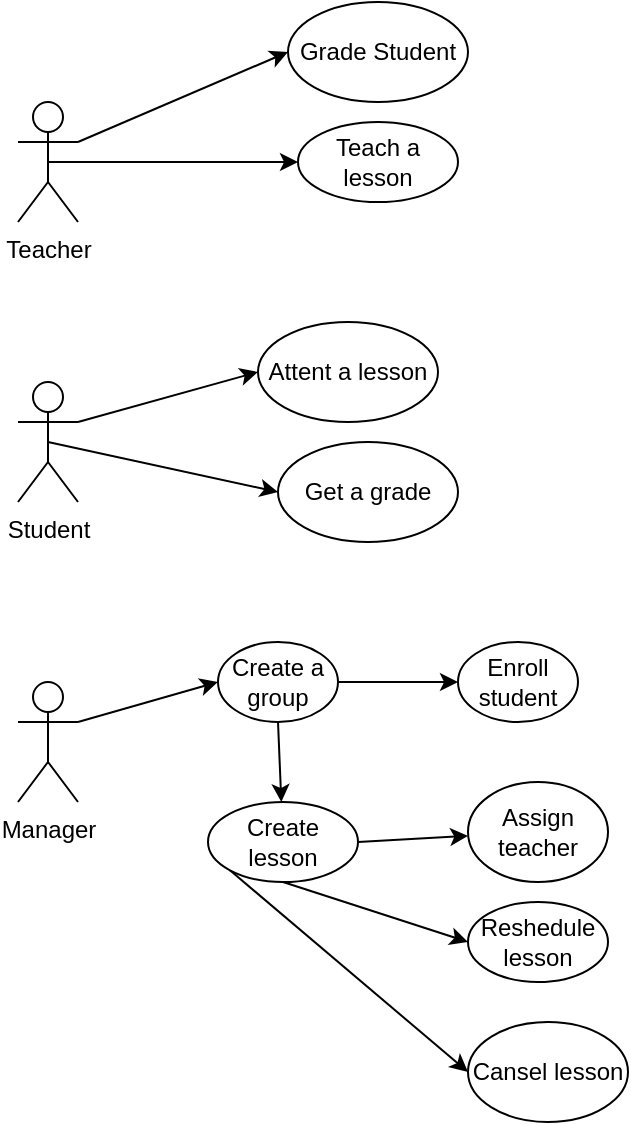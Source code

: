 <mxfile>
    <diagram id="LIq7y91jrcG3L5C9GQGu" name="Page-1">
        <mxGraphModel dx="961" dy="768" grid="1" gridSize="10" guides="1" tooltips="1" connect="1" arrows="1" fold="1" page="1" pageScale="1" pageWidth="850" pageHeight="1100" math="0" shadow="0">
            <root>
                <mxCell id="0"/>
                <mxCell id="1" parent="0"/>
                <mxCell id="5" style="edgeStyle=none;html=1;exitX=1;exitY=0.333;exitDx=0;exitDy=0;exitPerimeter=0;entryX=0;entryY=0.5;entryDx=0;entryDy=0;" edge="1" parent="1" source="2" target="4">
                    <mxGeometry relative="1" as="geometry"/>
                </mxCell>
                <mxCell id="7" style="edgeStyle=none;html=1;exitX=0.5;exitY=0.5;exitDx=0;exitDy=0;exitPerimeter=0;entryX=0;entryY=0.5;entryDx=0;entryDy=0;" edge="1" parent="1" source="2" target="6">
                    <mxGeometry relative="1" as="geometry"/>
                </mxCell>
                <mxCell id="2" value="Teacher" style="shape=umlActor;verticalLabelPosition=bottom;verticalAlign=top;html=1;" vertex="1" parent="1">
                    <mxGeometry x="150" y="110" width="30" height="60" as="geometry"/>
                </mxCell>
                <mxCell id="9" style="edgeStyle=none;html=1;exitX=1;exitY=0.333;exitDx=0;exitDy=0;exitPerimeter=0;entryX=0;entryY=0.5;entryDx=0;entryDy=0;" edge="1" parent="1" source="3" target="8">
                    <mxGeometry relative="1" as="geometry"/>
                </mxCell>
                <mxCell id="11" style="edgeStyle=none;html=1;exitX=0.5;exitY=0.5;exitDx=0;exitDy=0;exitPerimeter=0;entryX=0;entryY=0.5;entryDx=0;entryDy=0;" edge="1" parent="1" source="3" target="10">
                    <mxGeometry relative="1" as="geometry"/>
                </mxCell>
                <mxCell id="3" value="Student" style="shape=umlActor;verticalLabelPosition=bottom;verticalAlign=top;html=1;" vertex="1" parent="1">
                    <mxGeometry x="150" y="250" width="30" height="60" as="geometry"/>
                </mxCell>
                <mxCell id="4" value="Grade Student" style="ellipse;whiteSpace=wrap;html=1;" vertex="1" parent="1">
                    <mxGeometry x="285" y="60" width="90" height="50" as="geometry"/>
                </mxCell>
                <mxCell id="6" value="Teach a lesson" style="ellipse;whiteSpace=wrap;html=1;" vertex="1" parent="1">
                    <mxGeometry x="290" y="120" width="80" height="40" as="geometry"/>
                </mxCell>
                <mxCell id="8" value="Attent a lesson" style="ellipse;whiteSpace=wrap;html=1;" vertex="1" parent="1">
                    <mxGeometry x="270" y="220" width="90" height="50" as="geometry"/>
                </mxCell>
                <mxCell id="10" value="Get a grade" style="ellipse;whiteSpace=wrap;html=1;" vertex="1" parent="1">
                    <mxGeometry x="280" y="280" width="90" height="50" as="geometry"/>
                </mxCell>
                <mxCell id="15" style="edgeStyle=none;html=1;exitX=1;exitY=0.333;exitDx=0;exitDy=0;exitPerimeter=0;entryX=0;entryY=0.5;entryDx=0;entryDy=0;" edge="1" parent="1" source="12" target="14">
                    <mxGeometry relative="1" as="geometry"/>
                </mxCell>
                <mxCell id="12" value="Manager" style="shape=umlActor;verticalLabelPosition=bottom;verticalAlign=top;html=1;" vertex="1" parent="1">
                    <mxGeometry x="150" y="400" width="30" height="60" as="geometry"/>
                </mxCell>
                <mxCell id="17" style="edgeStyle=none;html=1;exitX=1;exitY=0.5;exitDx=0;exitDy=0;" edge="1" parent="1" source="14" target="16">
                    <mxGeometry relative="1" as="geometry"/>
                </mxCell>
                <mxCell id="19" style="edgeStyle=none;html=1;exitX=0.5;exitY=1;exitDx=0;exitDy=0;" edge="1" parent="1" source="14" target="18">
                    <mxGeometry relative="1" as="geometry"/>
                </mxCell>
                <mxCell id="14" value="Create a group" style="ellipse;whiteSpace=wrap;html=1;" vertex="1" parent="1">
                    <mxGeometry x="250" y="380" width="60" height="40" as="geometry"/>
                </mxCell>
                <mxCell id="16" value="Enroll student" style="ellipse;whiteSpace=wrap;html=1;" vertex="1" parent="1">
                    <mxGeometry x="370" y="380" width="60" height="40" as="geometry"/>
                </mxCell>
                <mxCell id="23" style="edgeStyle=none;html=1;exitX=1;exitY=0.5;exitDx=0;exitDy=0;" edge="1" parent="1" source="18" target="20">
                    <mxGeometry relative="1" as="geometry"/>
                </mxCell>
                <mxCell id="25" style="edgeStyle=none;html=1;exitX=0.5;exitY=1;exitDx=0;exitDy=0;entryX=0;entryY=0.5;entryDx=0;entryDy=0;" edge="1" parent="1" source="18" target="24">
                    <mxGeometry relative="1" as="geometry"/>
                </mxCell>
                <mxCell id="27" style="edgeStyle=none;html=1;exitX=0;exitY=1;exitDx=0;exitDy=0;entryX=0;entryY=0.5;entryDx=0;entryDy=0;" edge="1" parent="1" source="18" target="26">
                    <mxGeometry relative="1" as="geometry"/>
                </mxCell>
                <mxCell id="18" value="Create lesson" style="ellipse;whiteSpace=wrap;html=1;" vertex="1" parent="1">
                    <mxGeometry x="245" y="460" width="75" height="40" as="geometry"/>
                </mxCell>
                <mxCell id="20" value="Assign teacher" style="ellipse;whiteSpace=wrap;html=1;" vertex="1" parent="1">
                    <mxGeometry x="375" y="450" width="70" height="50" as="geometry"/>
                </mxCell>
                <mxCell id="24" value="Reshedule lesson" style="ellipse;whiteSpace=wrap;html=1;" vertex="1" parent="1">
                    <mxGeometry x="375" y="510" width="70" height="40" as="geometry"/>
                </mxCell>
                <mxCell id="26" value="Cansel lesson" style="ellipse;whiteSpace=wrap;html=1;" vertex="1" parent="1">
                    <mxGeometry x="375" y="570" width="80" height="50" as="geometry"/>
                </mxCell>
            </root>
        </mxGraphModel>
    </diagram>
</mxfile>